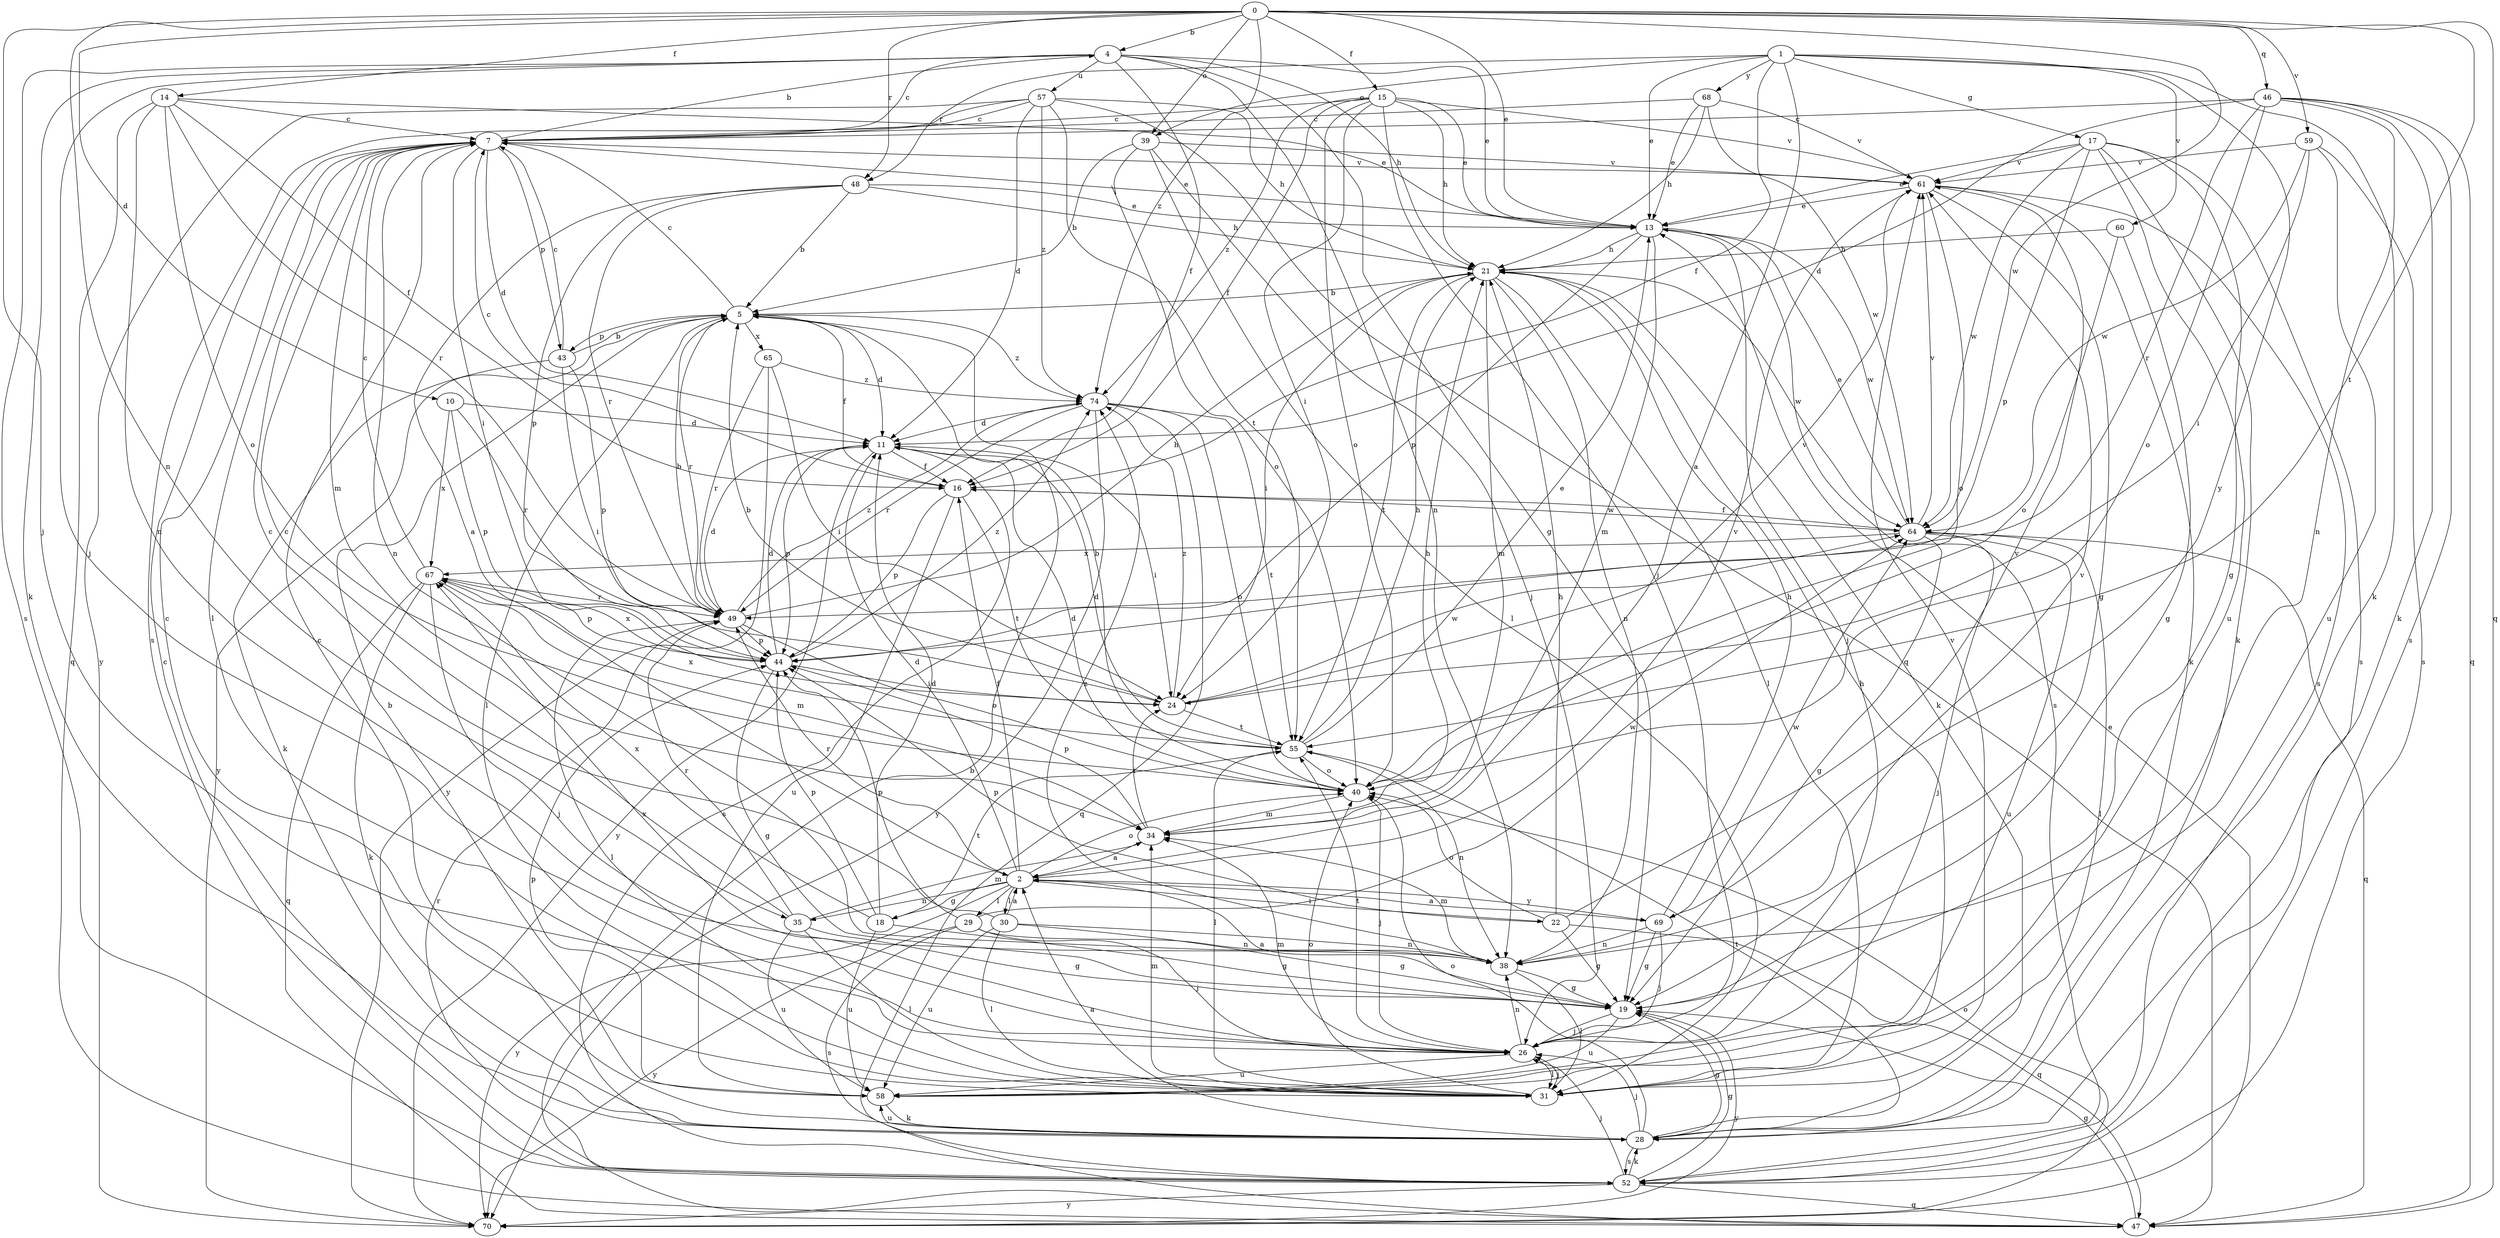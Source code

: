 strict digraph  {
0;
1;
2;
4;
5;
7;
10;
11;
13;
14;
15;
16;
17;
18;
19;
21;
22;
24;
26;
28;
29;
30;
31;
34;
35;
38;
39;
40;
43;
44;
46;
47;
48;
49;
52;
55;
57;
58;
59;
60;
61;
64;
65;
67;
68;
69;
70;
74;
0 -> 4  [label=b];
0 -> 10  [label=d];
0 -> 13  [label=e];
0 -> 14  [label=f];
0 -> 15  [label=f];
0 -> 26  [label=j];
0 -> 35  [label=n];
0 -> 39  [label=o];
0 -> 46  [label=q];
0 -> 47  [label=q];
0 -> 48  [label=r];
0 -> 55  [label=t];
0 -> 59  [label=v];
0 -> 64  [label=w];
0 -> 74  [label=z];
1 -> 2  [label=a];
1 -> 13  [label=e];
1 -> 16  [label=f];
1 -> 17  [label=g];
1 -> 28  [label=k];
1 -> 39  [label=o];
1 -> 48  [label=r];
1 -> 60  [label=v];
1 -> 68  [label=y];
1 -> 69  [label=y];
2 -> 11  [label=d];
2 -> 16  [label=f];
2 -> 18  [label=g];
2 -> 22  [label=i];
2 -> 29  [label=l];
2 -> 30  [label=l];
2 -> 35  [label=n];
2 -> 40  [label=o];
2 -> 49  [label=r];
2 -> 61  [label=v];
2 -> 69  [label=y];
2 -> 70  [label=y];
4 -> 7  [label=c];
4 -> 13  [label=e];
4 -> 16  [label=f];
4 -> 19  [label=g];
4 -> 21  [label=h];
4 -> 26  [label=j];
4 -> 28  [label=k];
4 -> 38  [label=n];
4 -> 52  [label=s];
4 -> 57  [label=u];
5 -> 7  [label=c];
5 -> 11  [label=d];
5 -> 16  [label=f];
5 -> 31  [label=l];
5 -> 43  [label=p];
5 -> 49  [label=r];
5 -> 65  [label=x];
5 -> 70  [label=y];
5 -> 74  [label=z];
7 -> 4  [label=b];
7 -> 11  [label=d];
7 -> 13  [label=e];
7 -> 24  [label=i];
7 -> 31  [label=l];
7 -> 34  [label=m];
7 -> 38  [label=n];
7 -> 43  [label=p];
7 -> 61  [label=v];
10 -> 11  [label=d];
10 -> 44  [label=p];
10 -> 49  [label=r];
10 -> 67  [label=x];
11 -> 16  [label=f];
11 -> 24  [label=i];
11 -> 44  [label=p];
11 -> 52  [label=s];
11 -> 70  [label=y];
13 -> 21  [label=h];
13 -> 26  [label=j];
13 -> 34  [label=m];
13 -> 44  [label=p];
13 -> 52  [label=s];
13 -> 64  [label=w];
14 -> 7  [label=c];
14 -> 13  [label=e];
14 -> 16  [label=f];
14 -> 38  [label=n];
14 -> 40  [label=o];
14 -> 47  [label=q];
14 -> 49  [label=r];
15 -> 7  [label=c];
15 -> 13  [label=e];
15 -> 16  [label=f];
15 -> 21  [label=h];
15 -> 24  [label=i];
15 -> 26  [label=j];
15 -> 40  [label=o];
15 -> 61  [label=v];
15 -> 74  [label=z];
16 -> 7  [label=c];
16 -> 44  [label=p];
16 -> 55  [label=t];
16 -> 58  [label=u];
16 -> 64  [label=w];
17 -> 13  [label=e];
17 -> 19  [label=g];
17 -> 28  [label=k];
17 -> 44  [label=p];
17 -> 52  [label=s];
17 -> 58  [label=u];
17 -> 61  [label=v];
17 -> 64  [label=w];
18 -> 11  [label=d];
18 -> 19  [label=g];
18 -> 44  [label=p];
18 -> 55  [label=t];
18 -> 58  [label=u];
18 -> 67  [label=x];
19 -> 2  [label=a];
19 -> 26  [label=j];
19 -> 58  [label=u];
19 -> 70  [label=y];
21 -> 5  [label=b];
21 -> 24  [label=i];
21 -> 28  [label=k];
21 -> 31  [label=l];
21 -> 34  [label=m];
21 -> 38  [label=n];
21 -> 55  [label=t];
21 -> 64  [label=w];
22 -> 19  [label=g];
22 -> 21  [label=h];
22 -> 40  [label=o];
22 -> 44  [label=p];
22 -> 47  [label=q];
22 -> 61  [label=v];
24 -> 5  [label=b];
24 -> 55  [label=t];
24 -> 61  [label=v];
24 -> 64  [label=w];
24 -> 74  [label=z];
26 -> 31  [label=l];
26 -> 34  [label=m];
26 -> 38  [label=n];
26 -> 55  [label=t];
26 -> 58  [label=u];
26 -> 67  [label=x];
28 -> 2  [label=a];
28 -> 7  [label=c];
28 -> 19  [label=g];
28 -> 26  [label=j];
28 -> 40  [label=o];
28 -> 52  [label=s];
28 -> 55  [label=t];
28 -> 58  [label=u];
29 -> 26  [label=j];
29 -> 38  [label=n];
29 -> 44  [label=p];
29 -> 52  [label=s];
29 -> 64  [label=w];
29 -> 70  [label=y];
30 -> 2  [label=a];
30 -> 7  [label=c];
30 -> 19  [label=g];
30 -> 31  [label=l];
30 -> 38  [label=n];
30 -> 58  [label=u];
31 -> 7  [label=c];
31 -> 21  [label=h];
31 -> 26  [label=j];
31 -> 34  [label=m];
31 -> 40  [label=o];
31 -> 61  [label=v];
34 -> 2  [label=a];
34 -> 21  [label=h];
34 -> 24  [label=i];
34 -> 44  [label=p];
35 -> 7  [label=c];
35 -> 19  [label=g];
35 -> 31  [label=l];
35 -> 34  [label=m];
35 -> 49  [label=r];
35 -> 58  [label=u];
38 -> 19  [label=g];
38 -> 31  [label=l];
38 -> 34  [label=m];
38 -> 61  [label=v];
38 -> 74  [label=z];
39 -> 5  [label=b];
39 -> 26  [label=j];
39 -> 31  [label=l];
39 -> 40  [label=o];
39 -> 61  [label=v];
40 -> 5  [label=b];
40 -> 11  [label=d];
40 -> 26  [label=j];
40 -> 34  [label=m];
43 -> 5  [label=b];
43 -> 7  [label=c];
43 -> 24  [label=i];
43 -> 28  [label=k];
43 -> 44  [label=p];
44 -> 11  [label=d];
44 -> 19  [label=g];
44 -> 24  [label=i];
44 -> 67  [label=x];
44 -> 74  [label=z];
46 -> 7  [label=c];
46 -> 11  [label=d];
46 -> 28  [label=k];
46 -> 38  [label=n];
46 -> 40  [label=o];
46 -> 47  [label=q];
46 -> 49  [label=r];
46 -> 52  [label=s];
47 -> 5  [label=b];
47 -> 19  [label=g];
48 -> 2  [label=a];
48 -> 5  [label=b];
48 -> 13  [label=e];
48 -> 21  [label=h];
48 -> 44  [label=p];
48 -> 49  [label=r];
49 -> 5  [label=b];
49 -> 11  [label=d];
49 -> 21  [label=h];
49 -> 31  [label=l];
49 -> 40  [label=o];
49 -> 44  [label=p];
49 -> 74  [label=z];
52 -> 7  [label=c];
52 -> 19  [label=g];
52 -> 26  [label=j];
52 -> 28  [label=k];
52 -> 47  [label=q];
52 -> 49  [label=r];
52 -> 70  [label=y];
55 -> 11  [label=d];
55 -> 13  [label=e];
55 -> 21  [label=h];
55 -> 31  [label=l];
55 -> 38  [label=n];
55 -> 40  [label=o];
55 -> 67  [label=x];
57 -> 7  [label=c];
57 -> 11  [label=d];
57 -> 21  [label=h];
57 -> 47  [label=q];
57 -> 52  [label=s];
57 -> 55  [label=t];
57 -> 70  [label=y];
57 -> 74  [label=z];
58 -> 5  [label=b];
58 -> 28  [label=k];
58 -> 44  [label=p];
59 -> 24  [label=i];
59 -> 52  [label=s];
59 -> 58  [label=u];
59 -> 61  [label=v];
59 -> 64  [label=w];
60 -> 19  [label=g];
60 -> 21  [label=h];
60 -> 40  [label=o];
61 -> 13  [label=e];
61 -> 19  [label=g];
61 -> 28  [label=k];
61 -> 40  [label=o];
61 -> 52  [label=s];
64 -> 13  [label=e];
64 -> 16  [label=f];
64 -> 19  [label=g];
64 -> 26  [label=j];
64 -> 31  [label=l];
64 -> 47  [label=q];
64 -> 58  [label=u];
64 -> 61  [label=v];
64 -> 67  [label=x];
65 -> 24  [label=i];
65 -> 49  [label=r];
65 -> 70  [label=y];
65 -> 74  [label=z];
67 -> 7  [label=c];
67 -> 26  [label=j];
67 -> 28  [label=k];
67 -> 34  [label=m];
67 -> 44  [label=p];
67 -> 47  [label=q];
67 -> 49  [label=r];
68 -> 7  [label=c];
68 -> 13  [label=e];
68 -> 21  [label=h];
68 -> 61  [label=v];
68 -> 64  [label=w];
69 -> 2  [label=a];
69 -> 19  [label=g];
69 -> 21  [label=h];
69 -> 26  [label=j];
69 -> 38  [label=n];
69 -> 64  [label=w];
70 -> 13  [label=e];
70 -> 40  [label=o];
74 -> 11  [label=d];
74 -> 40  [label=o];
74 -> 47  [label=q];
74 -> 49  [label=r];
74 -> 55  [label=t];
74 -> 70  [label=y];
}
